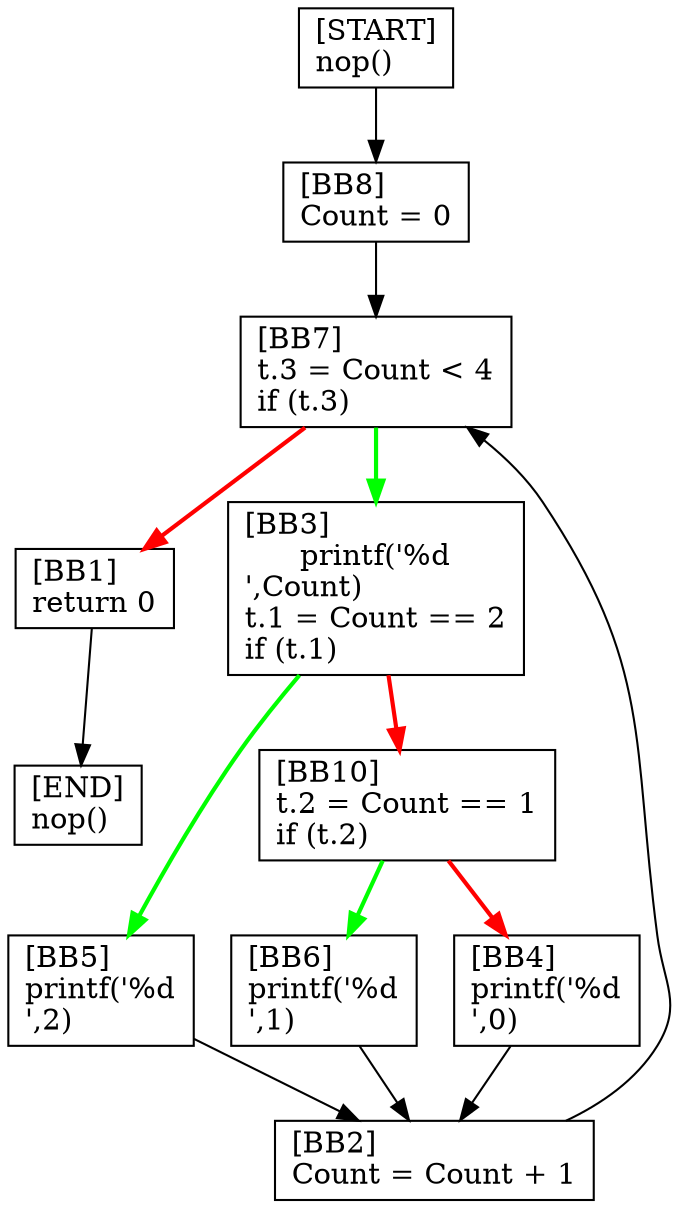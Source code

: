 digraph {
  node [shape=box]
  BB8 [label="[BB8]\lCount = 0\l"];
  BB7 [label="[BB7]\lt.3 = Count < 4\lif (t.3)\l"];
  BB6 [label="[BB6]\lprintf('%d\n',1)\l"];
  BB5 [label="[BB5]\lprintf('%d\n',2)\l"];
  BB1 [label="[BB1]\lreturn 0\l"];
  START [label="[START]\lnop()\l"];
  END [label="[END]\lnop()\l"];
  BB2 [label="[BB2]\lCount = Count + 1\l"];
  BB3 [label="[BB3]\lprintf('%d\n',Count)\lt.1 = Count == 2\lif (t.1)\l"];
  BB10 [label="[BB10]\lt.2 = Count == 1\lif (t.2)\l"];
  BB4 [label="[BB4]\lprintf('%d\n',0)\l"];
  BB3 -> BB10 [color=red, penwidth=2];
  BB1 -> END;
  BB10 -> BB4 [color=red, penwidth=2];
  BB3 -> BB5 [color=green, penwidth=2];
  BB6 -> BB2;
  BB7 -> BB1 [color=red, penwidth=2];
  BB8 -> BB7;
  BB2 -> BB7;
  START -> BB8;
  BB4 -> BB2;
  BB7 -> BB3 [color=green, penwidth=2];
  BB10 -> BB6 [color=green, penwidth=2];
  BB5 -> BB2;
}
